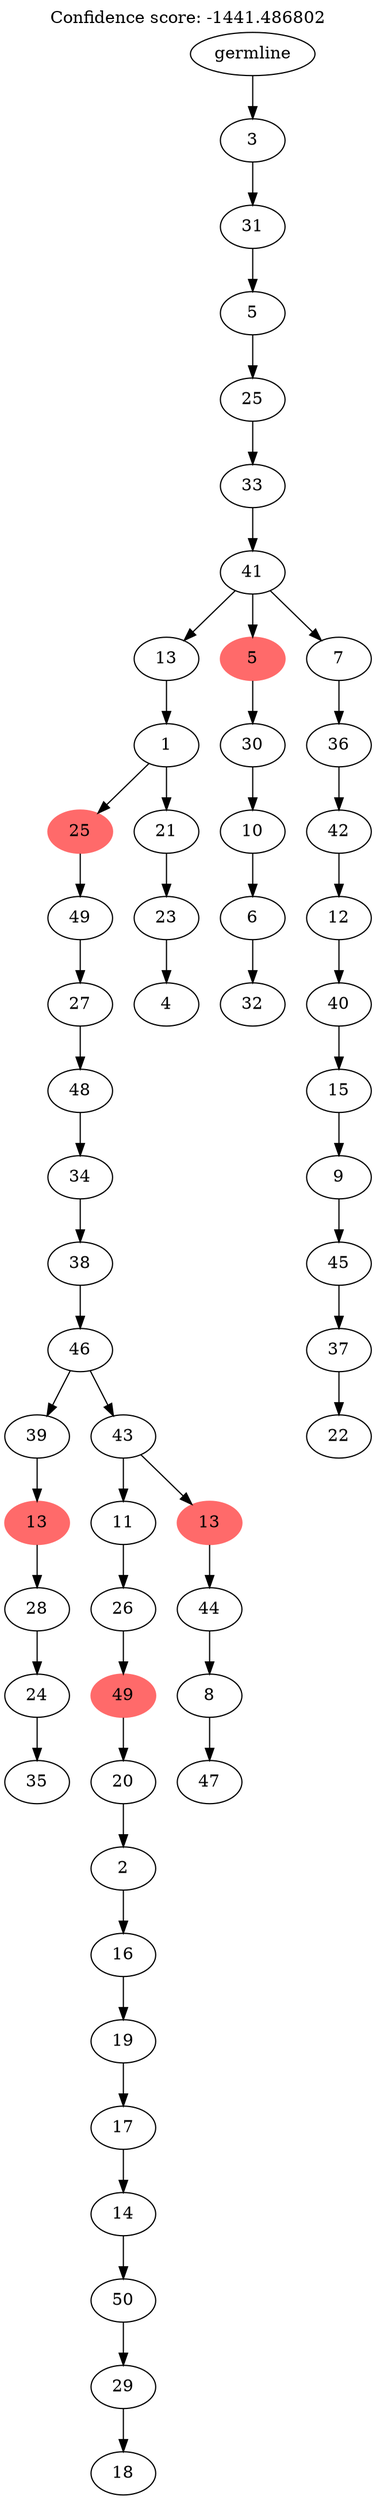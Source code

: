 digraph g {
	"54" -> "55";
	"55" [label="35"];
	"53" -> "54";
	"54" [label="24"];
	"52" -> "53";
	"53" [label="28"];
	"51" -> "52";
	"52" [color=indianred1, style=filled, label="13"];
	"49" -> "50";
	"50" [label="18"];
	"48" -> "49";
	"49" [label="29"];
	"47" -> "48";
	"48" [label="50"];
	"46" -> "47";
	"47" [label="14"];
	"45" -> "46";
	"46" [label="17"];
	"44" -> "45";
	"45" [label="19"];
	"43" -> "44";
	"44" [label="16"];
	"42" -> "43";
	"43" [label="2"];
	"41" -> "42";
	"42" [label="20"];
	"40" -> "41";
	"41" [color=indianred1, style=filled, label="49"];
	"39" -> "40";
	"40" [label="26"];
	"37" -> "38";
	"38" [label="47"];
	"36" -> "37";
	"37" [label="8"];
	"35" -> "36";
	"36" [label="44"];
	"34" -> "35";
	"35" [color=indianred1, style=filled, label="13"];
	"34" -> "39";
	"39" [label="11"];
	"33" -> "34";
	"34" [label="43"];
	"33" -> "51";
	"51" [label="39"];
	"32" -> "33";
	"33" [label="46"];
	"31" -> "32";
	"32" [label="38"];
	"30" -> "31";
	"31" [label="34"];
	"29" -> "30";
	"30" [label="48"];
	"28" -> "29";
	"29" [label="27"];
	"27" -> "28";
	"28" [label="49"];
	"25" -> "26";
	"26" [label="4"];
	"24" -> "25";
	"25" [label="23"];
	"23" -> "24";
	"24" [label="21"];
	"23" -> "27";
	"27" [color=indianred1, style=filled, label="25"];
	"22" -> "23";
	"23" [label="1"];
	"20" -> "21";
	"21" [label="32"];
	"19" -> "20";
	"20" [label="6"];
	"18" -> "19";
	"19" [label="10"];
	"17" -> "18";
	"18" [label="30"];
	"15" -> "16";
	"16" [label="22"];
	"14" -> "15";
	"15" [label="37"];
	"13" -> "14";
	"14" [label="45"];
	"12" -> "13";
	"13" [label="9"];
	"11" -> "12";
	"12" [label="15"];
	"10" -> "11";
	"11" [label="40"];
	"9" -> "10";
	"10" [label="12"];
	"8" -> "9";
	"9" [label="42"];
	"7" -> "8";
	"8" [label="36"];
	"6" -> "7";
	"7" [label="7"];
	"6" -> "17";
	"17" [color=indianred1, style=filled, label="5"];
	"6" -> "22";
	"22" [label="13"];
	"5" -> "6";
	"6" [label="41"];
	"4" -> "5";
	"5" [label="33"];
	"3" -> "4";
	"4" [label="25"];
	"2" -> "3";
	"3" [label="5"];
	"1" -> "2";
	"2" [label="31"];
	"0" -> "1";
	"1" [label="3"];
	"0" [label="germline"];
	labelloc="t";
	label="Confidence score: -1441.486802";
}
